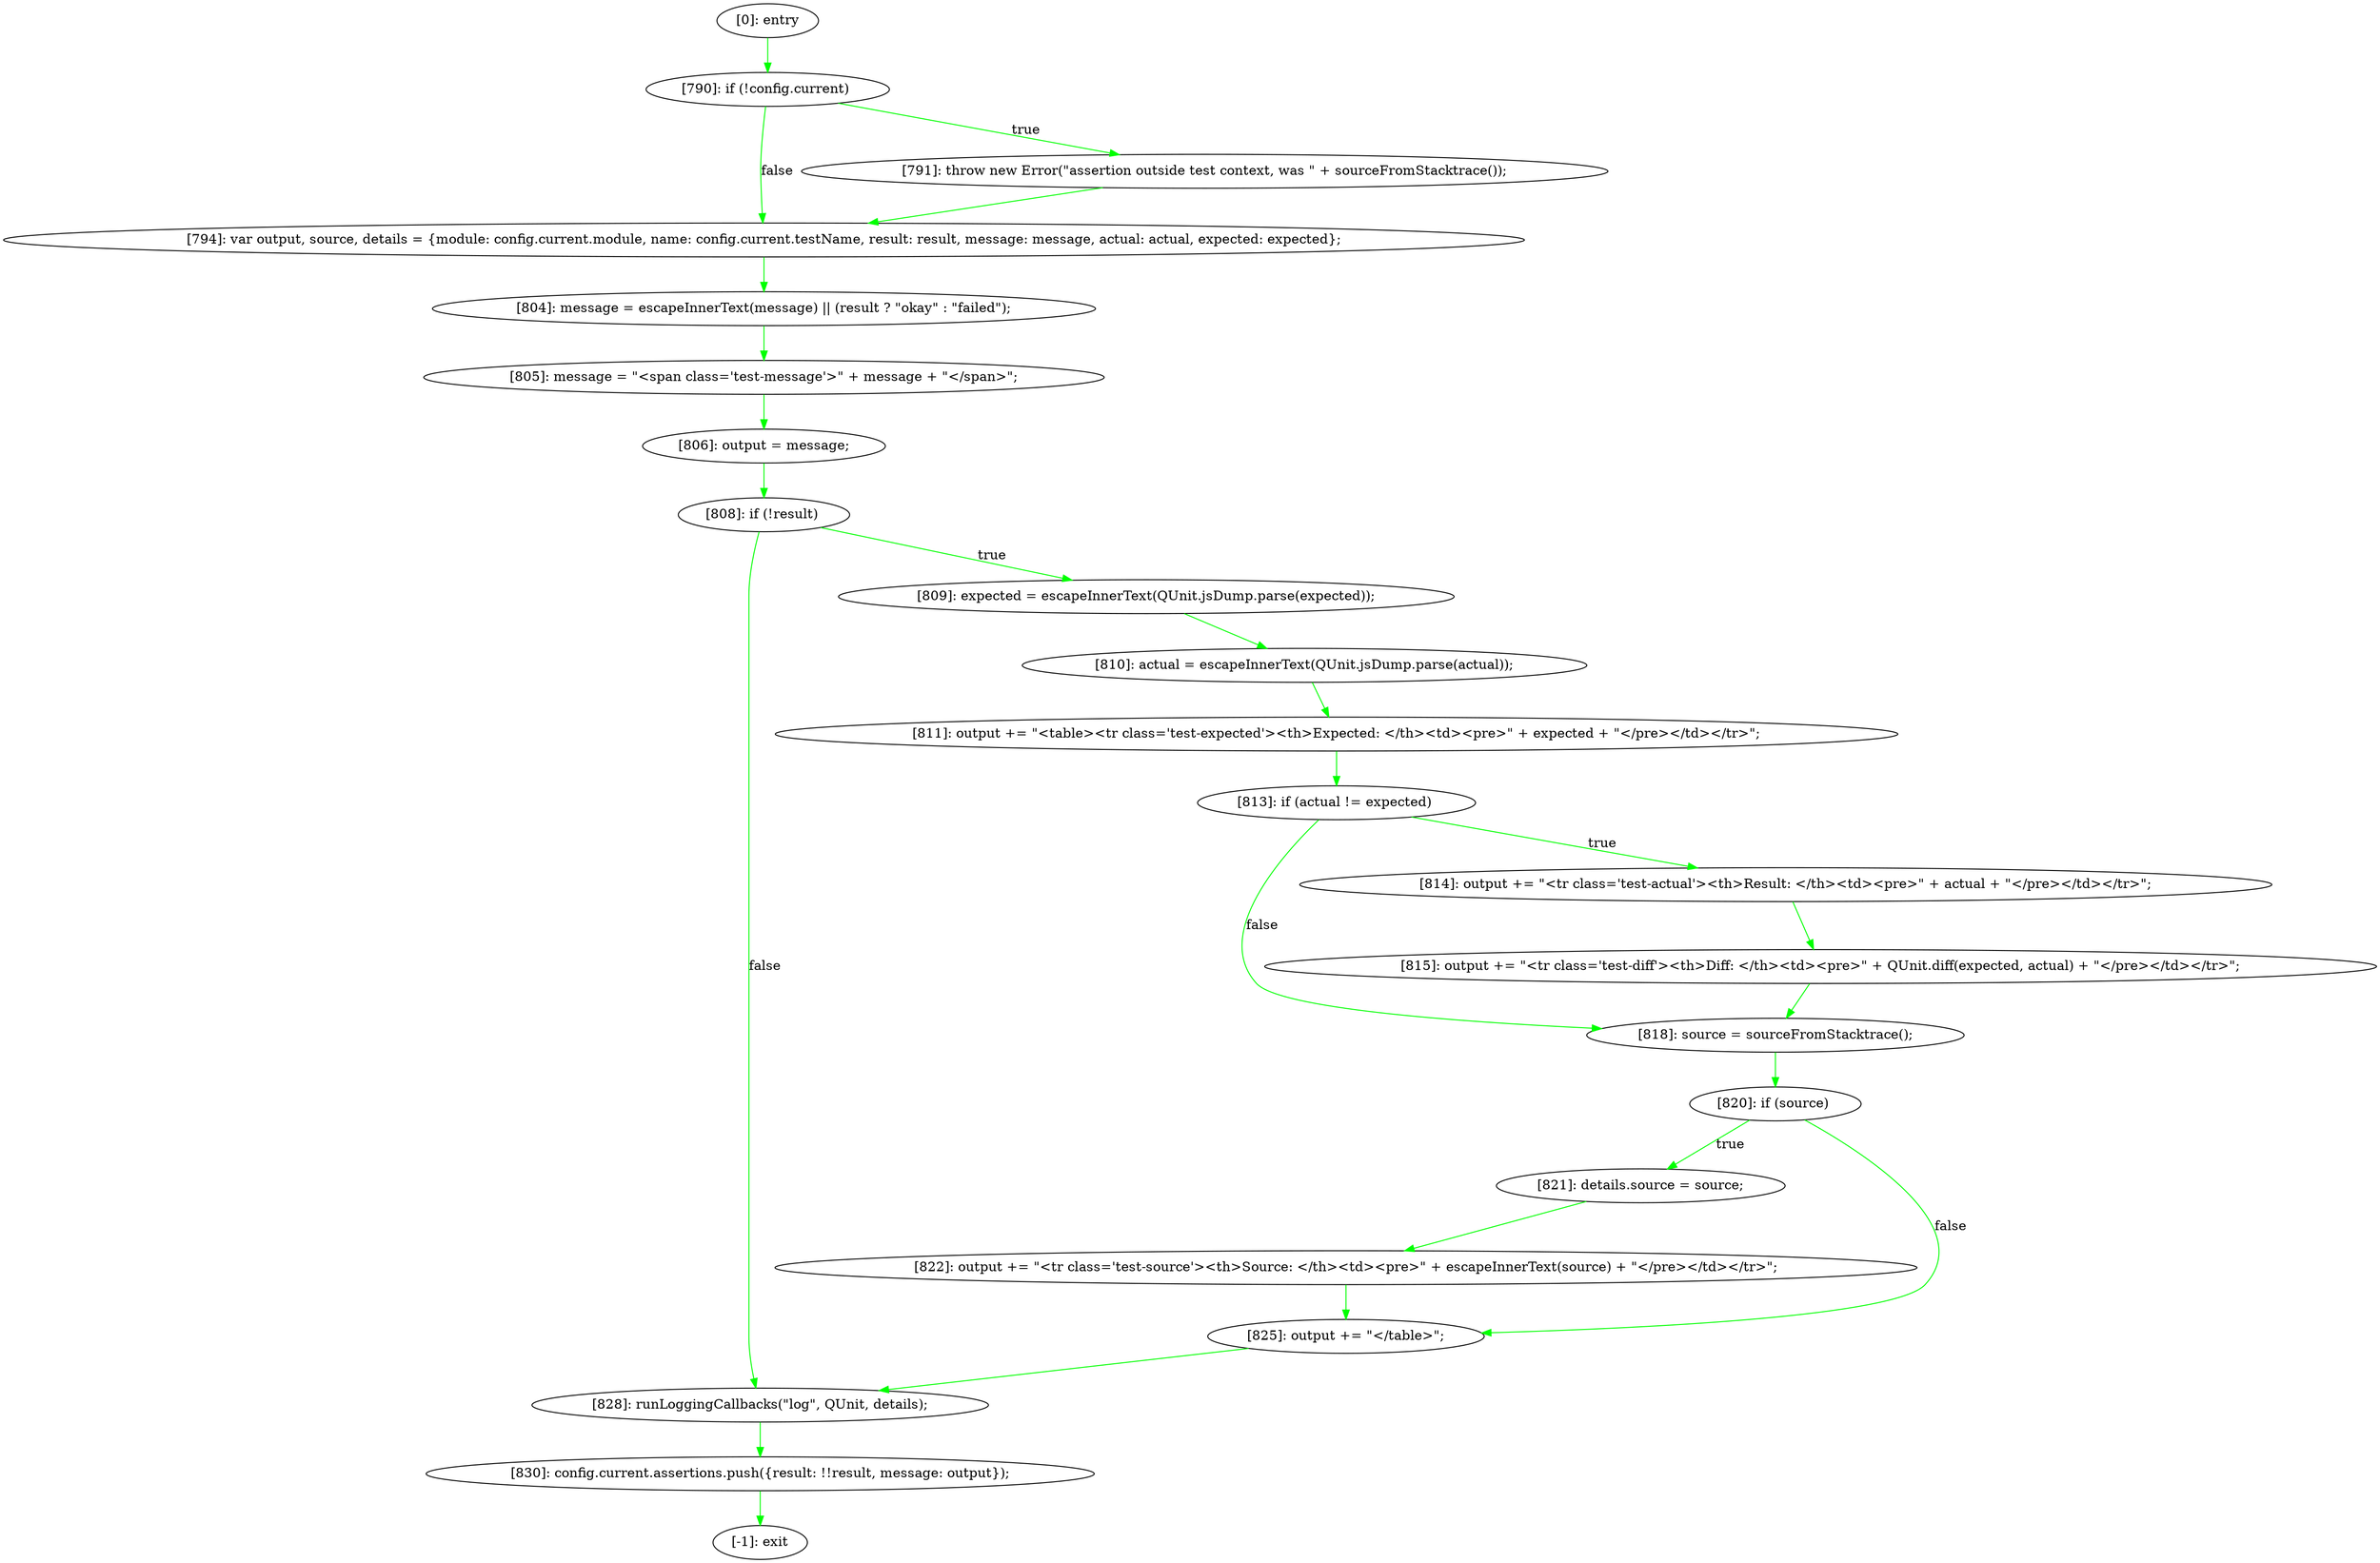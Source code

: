 digraph {
"0" [label="[821]: details.source = source;\n"] 
"1" [label="[808]: if (!result) "] 
"2" [label="[818]: source = sourceFromStacktrace();\n"] 
"3" [label="[810]: actual = escapeInnerText(QUnit.jsDump.parse(actual));\n"] 
"4" [label="[805]: message = \"<span class='test-message'>\" + message + \"</span>\";\n"] 
"5" [label="[814]: output += \"<tr class='test-actual'><th>Result: </th><td><pre>\" + actual + \"</pre></td></tr>\";\n"] 
"6" [label="[828]: runLoggingCallbacks(\"log\", QUnit, details);\n"] 
"7" [label="[811]: output += \"<table><tr class='test-expected'><th>Expected: </th><td><pre>\" + expected + \"</pre></td></tr>\";\n"] 
"8" [label="[809]: expected = escapeInnerText(QUnit.jsDump.parse(expected));\n"] 
"9" [label="[820]: if (source) "] 
"10" [label="[806]: output = message;\n"] 
"11" [label="[804]: message = escapeInnerText(message) || (result ? \"okay\" : \"failed\");\n"] 
"12" [label="[-1]: exit"] 
"13" [label="[794]: var output, source, details = {module: config.current.module, name: config.current.testName, result: result, message: message, actual: actual, expected: expected};\n"] 
"14" [label="[791]: throw new Error(\"assertion outside test context, was \" + sourceFromStacktrace());\n"] 
"15" [label="[822]: output += \"<tr class='test-source'><th>Source: </th><td><pre>\" + escapeInnerText(source) + \"</pre></td></tr>\";\n"] 
"16" [label="[815]: output += \"<tr class='test-diff'><th>Diff: </th><td><pre>\" + QUnit.diff(expected, actual) + \"</pre></td></tr>\";\n"] 
"17" [label="[0]: entry"] 
"18" [label="[830]: config.current.assertions.push({result: !!result, message: output});\n"] 
"19" [label="[790]: if (!config.current) "] 
"20" [label="[825]: output += \"</table>\";\n"] 
"21" [label="[813]: if (actual != expected) "] 
"0" -> "15" [label="" color="green"] 
"1" -> "8" [label="true" color="green"] 
"1" -> "6" [label="false" color="green"] 
"2" -> "9" [label="" color="green"] 
"3" -> "7" [label="" color="green"] 
"4" -> "10" [label="" color="green"] 
"5" -> "16" [label="" color="green"] 
"6" -> "18" [label="" color="green"] 
"7" -> "21" [label="" color="green"] 
"8" -> "3" [label="" color="green"] 
"9" -> "0" [label="true" color="green"] 
"9" -> "20" [label="false" color="green"] 
"10" -> "1" [label="" color="green"] 
"11" -> "4" [label="" color="green"] 
"13" -> "11" [label="" color="green"] 
"14" -> "13" [label="" color="green"] 
"15" -> "20" [label="" color="green"] 
"16" -> "2" [label="" color="green"] 
"17" -> "19" [label="" color="green"] 
"18" -> "12" [label="" color="green"] 
"19" -> "14" [label="true" color="green"] 
"19" -> "13" [label="false" color="green"] 
"20" -> "6" [label="" color="green"] 
"21" -> "5" [label="true" color="green"] 
"21" -> "2" [label="false" color="green"] 
}
